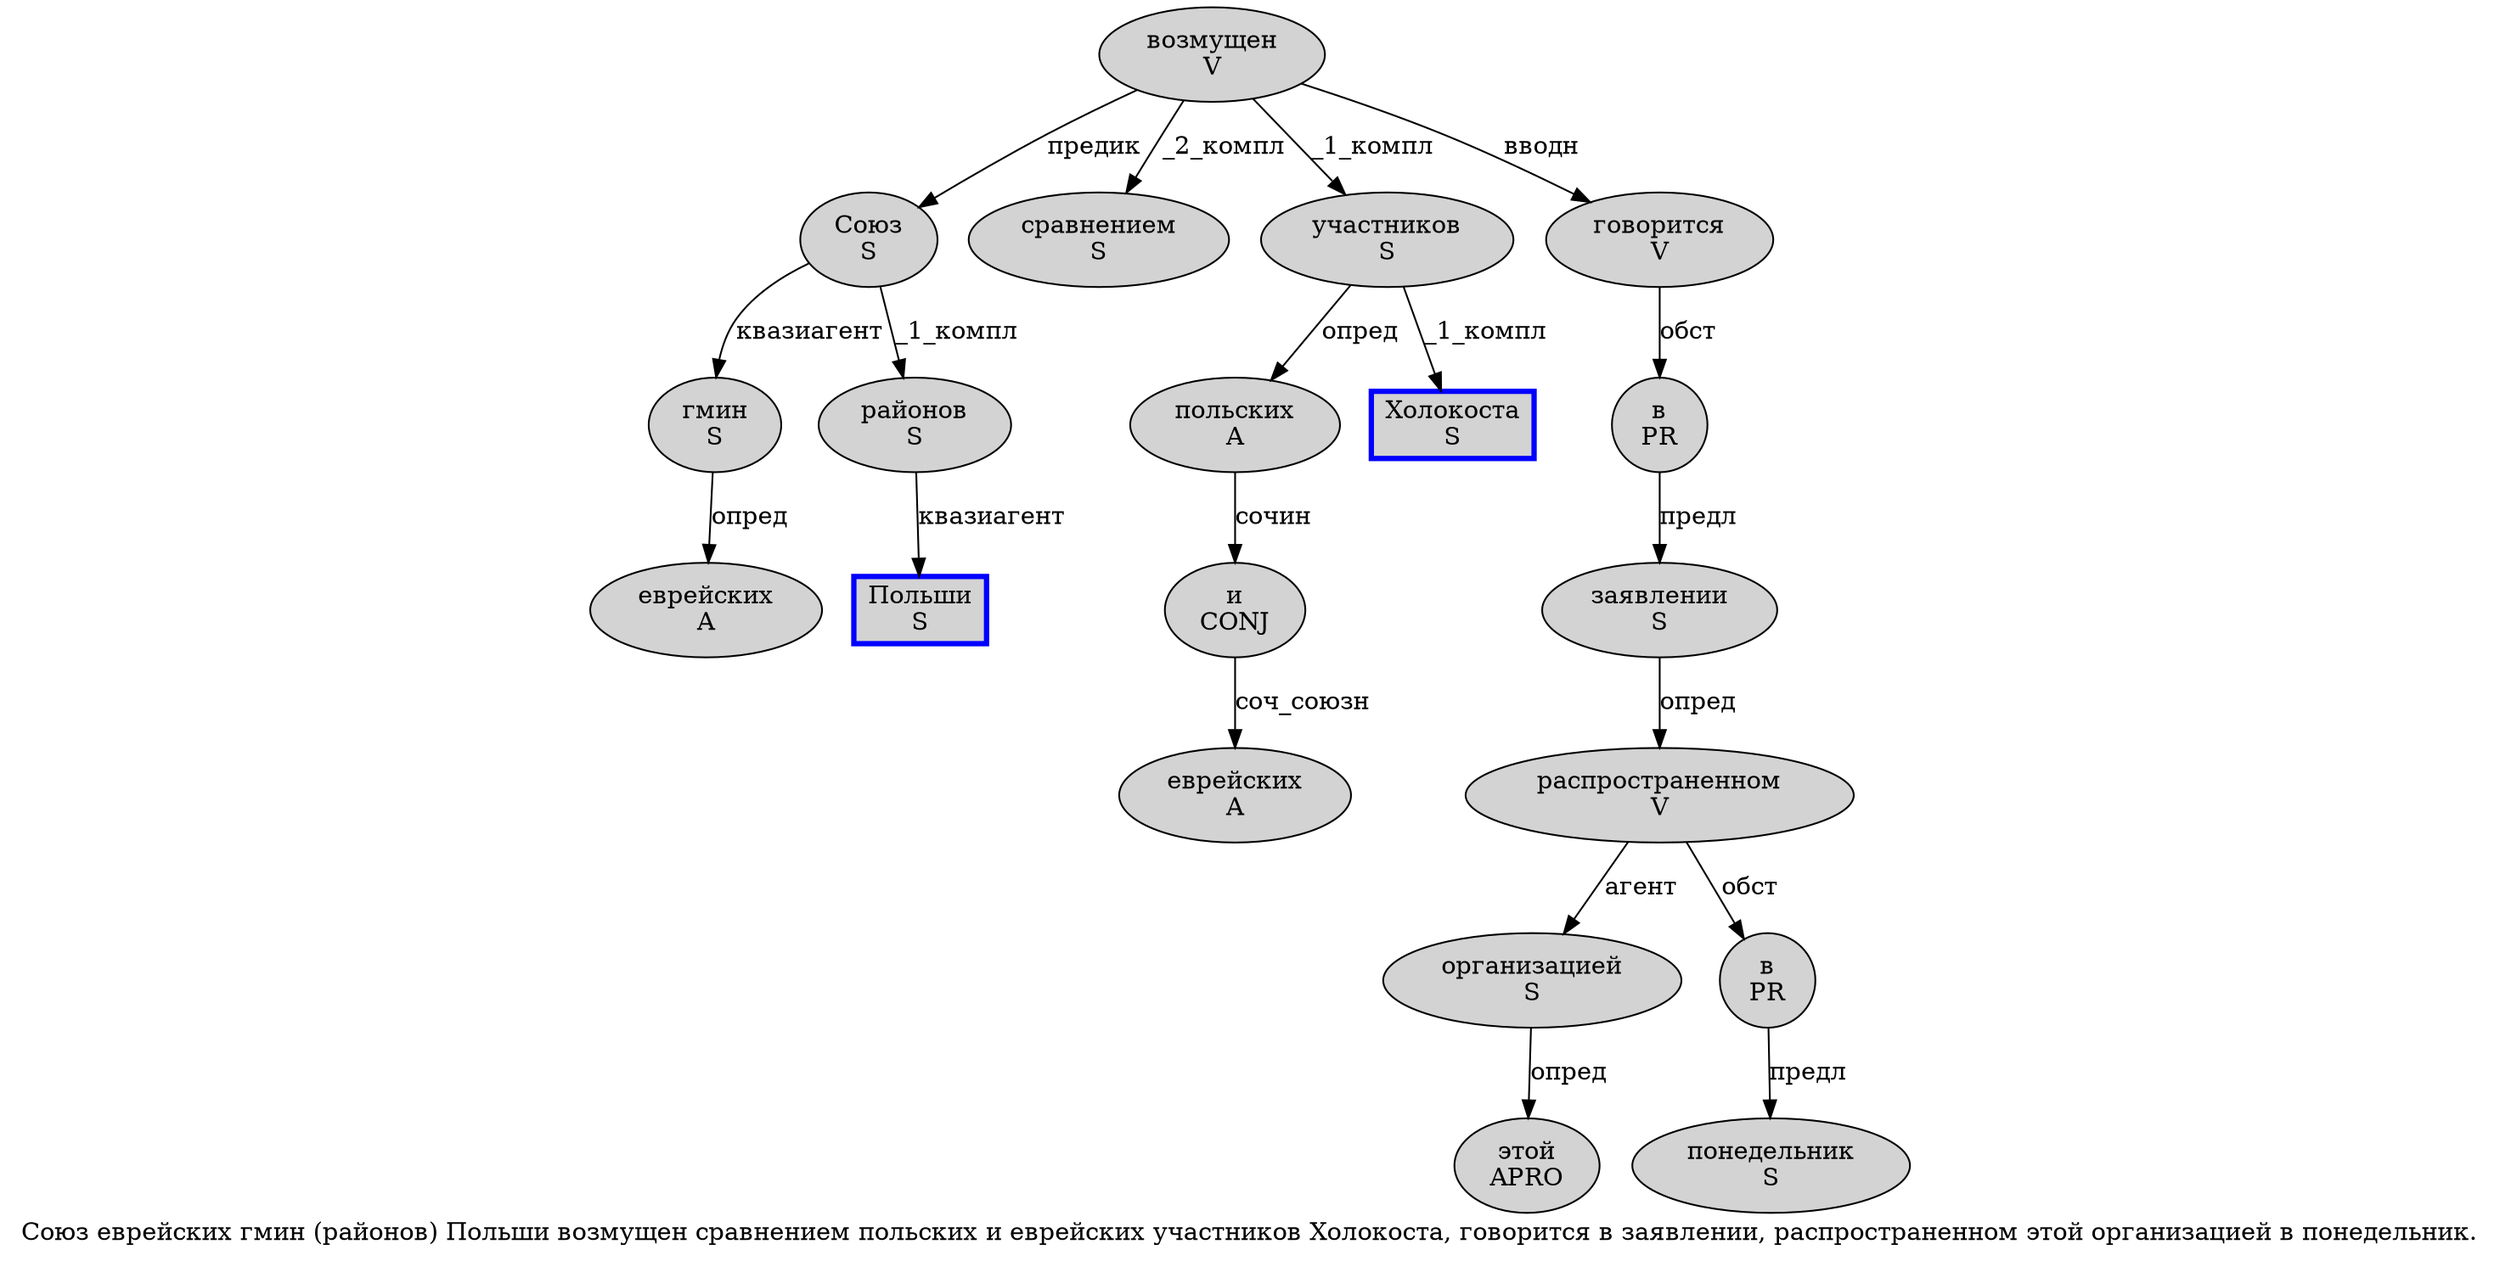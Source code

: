 digraph SENTENCE_295 {
	graph [label="Союз еврейских гмин (районов) Польши возмущен сравнением польских и еврейских участников Холокоста, говорится в заявлении, распространенном этой организацией в понедельник."]
	node [style=filled]
		0 [label="Союз
S" color="" fillcolor=lightgray penwidth=1 shape=ellipse]
		1 [label="еврейских
A" color="" fillcolor=lightgray penwidth=1 shape=ellipse]
		2 [label="гмин
S" color="" fillcolor=lightgray penwidth=1 shape=ellipse]
		4 [label="районов
S" color="" fillcolor=lightgray penwidth=1 shape=ellipse]
		6 [label="Польши
S" color=blue fillcolor=lightgray penwidth=3 shape=box]
		7 [label="возмущен
V" color="" fillcolor=lightgray penwidth=1 shape=ellipse]
		8 [label="сравнением
S" color="" fillcolor=lightgray penwidth=1 shape=ellipse]
		9 [label="польских
A" color="" fillcolor=lightgray penwidth=1 shape=ellipse]
		10 [label="и
CONJ" color="" fillcolor=lightgray penwidth=1 shape=ellipse]
		11 [label="еврейских
A" color="" fillcolor=lightgray penwidth=1 shape=ellipse]
		12 [label="участников
S" color="" fillcolor=lightgray penwidth=1 shape=ellipse]
		13 [label="Холокоста
S" color=blue fillcolor=lightgray penwidth=3 shape=box]
		15 [label="говорится
V" color="" fillcolor=lightgray penwidth=1 shape=ellipse]
		16 [label="в
PR" color="" fillcolor=lightgray penwidth=1 shape=ellipse]
		17 [label="заявлении
S" color="" fillcolor=lightgray penwidth=1 shape=ellipse]
		19 [label="распространенном
V" color="" fillcolor=lightgray penwidth=1 shape=ellipse]
		20 [label="этой
APRO" color="" fillcolor=lightgray penwidth=1 shape=ellipse]
		21 [label="организацией
S" color="" fillcolor=lightgray penwidth=1 shape=ellipse]
		22 [label="в
PR" color="" fillcolor=lightgray penwidth=1 shape=ellipse]
		23 [label="понедельник
S" color="" fillcolor=lightgray penwidth=1 shape=ellipse]
			10 -> 11 [label="соч_союзн"]
			16 -> 17 [label="предл"]
			17 -> 19 [label="опред"]
			4 -> 6 [label="квазиагент"]
			22 -> 23 [label="предл"]
			2 -> 1 [label="опред"]
			9 -> 10 [label="сочин"]
			21 -> 20 [label="опред"]
			0 -> 2 [label="квазиагент"]
			0 -> 4 [label="_1_компл"]
			7 -> 0 [label="предик"]
			7 -> 8 [label="_2_компл"]
			7 -> 12 [label="_1_компл"]
			7 -> 15 [label="вводн"]
			15 -> 16 [label="обст"]
			19 -> 21 [label="агент"]
			19 -> 22 [label="обст"]
			12 -> 9 [label="опред"]
			12 -> 13 [label="_1_компл"]
}